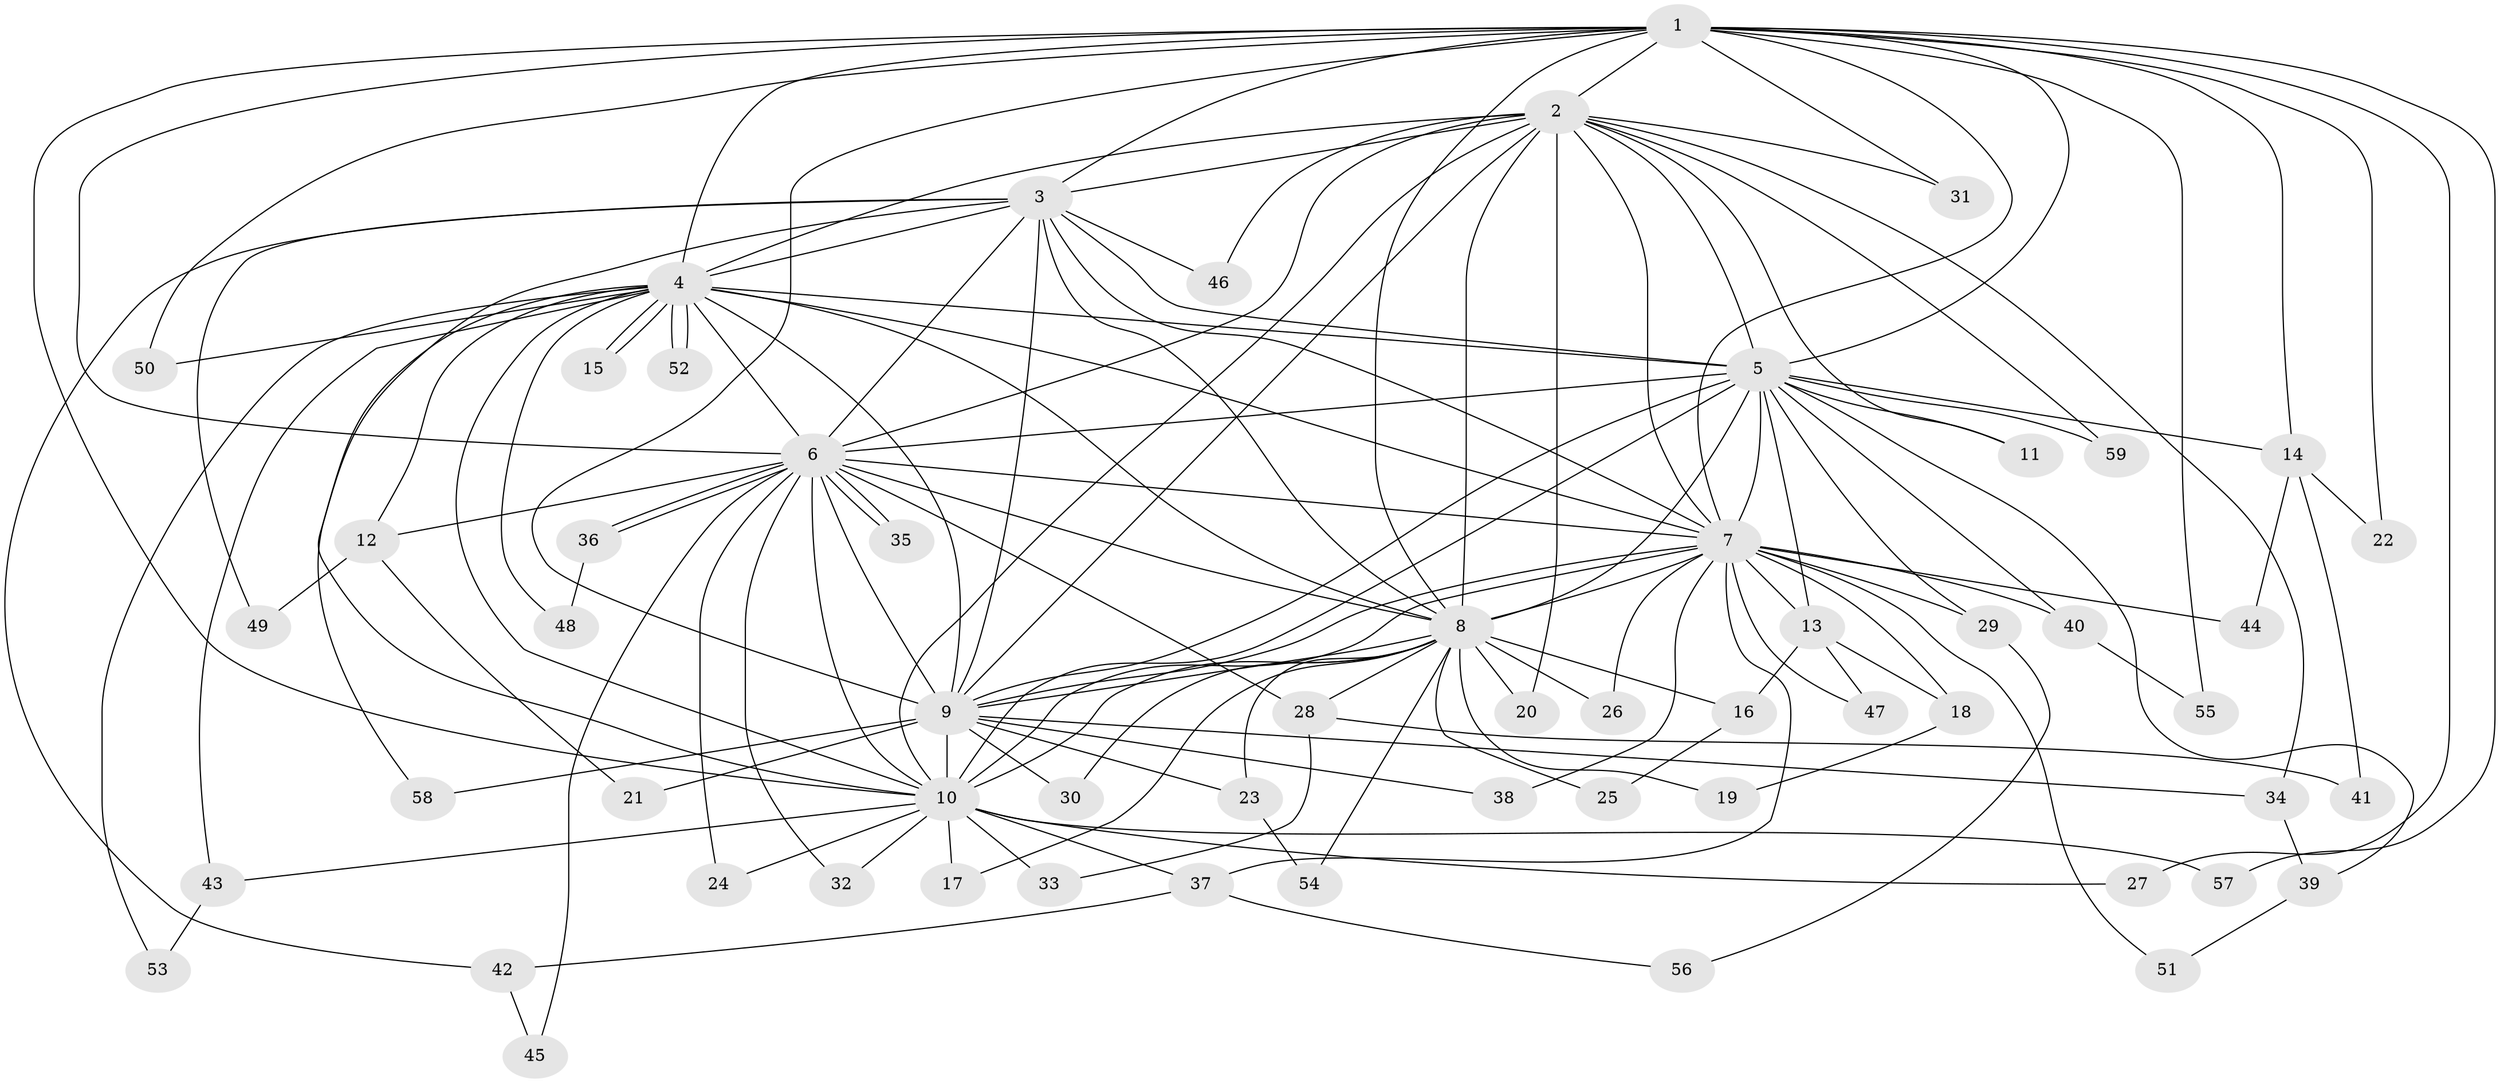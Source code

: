 // Generated by graph-tools (version 1.1) at 2025/44/03/09/25 04:44:55]
// undirected, 59 vertices, 143 edges
graph export_dot {
graph [start="1"]
  node [color=gray90,style=filled];
  1;
  2;
  3;
  4;
  5;
  6;
  7;
  8;
  9;
  10;
  11;
  12;
  13;
  14;
  15;
  16;
  17;
  18;
  19;
  20;
  21;
  22;
  23;
  24;
  25;
  26;
  27;
  28;
  29;
  30;
  31;
  32;
  33;
  34;
  35;
  36;
  37;
  38;
  39;
  40;
  41;
  42;
  43;
  44;
  45;
  46;
  47;
  48;
  49;
  50;
  51;
  52;
  53;
  54;
  55;
  56;
  57;
  58;
  59;
  1 -- 2;
  1 -- 3;
  1 -- 4;
  1 -- 5;
  1 -- 6;
  1 -- 7;
  1 -- 8;
  1 -- 9;
  1 -- 10;
  1 -- 14;
  1 -- 22;
  1 -- 27;
  1 -- 31;
  1 -- 50;
  1 -- 55;
  1 -- 57;
  2 -- 3;
  2 -- 4;
  2 -- 5;
  2 -- 6;
  2 -- 7;
  2 -- 8;
  2 -- 9;
  2 -- 10;
  2 -- 11;
  2 -- 20;
  2 -- 31;
  2 -- 34;
  2 -- 46;
  2 -- 59;
  3 -- 4;
  3 -- 5;
  3 -- 6;
  3 -- 7;
  3 -- 8;
  3 -- 9;
  3 -- 10;
  3 -- 42;
  3 -- 46;
  3 -- 49;
  4 -- 5;
  4 -- 6;
  4 -- 7;
  4 -- 8;
  4 -- 9;
  4 -- 10;
  4 -- 12;
  4 -- 15;
  4 -- 15;
  4 -- 43;
  4 -- 48;
  4 -- 50;
  4 -- 52;
  4 -- 52;
  4 -- 53;
  4 -- 58;
  5 -- 6;
  5 -- 7;
  5 -- 8;
  5 -- 9;
  5 -- 10;
  5 -- 11;
  5 -- 13;
  5 -- 14;
  5 -- 29;
  5 -- 39;
  5 -- 40;
  5 -- 59;
  6 -- 7;
  6 -- 8;
  6 -- 9;
  6 -- 10;
  6 -- 12;
  6 -- 24;
  6 -- 28;
  6 -- 32;
  6 -- 35;
  6 -- 35;
  6 -- 36;
  6 -- 36;
  6 -- 45;
  7 -- 8;
  7 -- 9;
  7 -- 10;
  7 -- 13;
  7 -- 18;
  7 -- 26;
  7 -- 29;
  7 -- 37;
  7 -- 38;
  7 -- 40;
  7 -- 44;
  7 -- 47;
  7 -- 51;
  8 -- 9;
  8 -- 10;
  8 -- 16;
  8 -- 17;
  8 -- 19;
  8 -- 20;
  8 -- 23;
  8 -- 25;
  8 -- 26;
  8 -- 28;
  8 -- 30;
  8 -- 54;
  9 -- 10;
  9 -- 21;
  9 -- 23;
  9 -- 30;
  9 -- 34;
  9 -- 38;
  9 -- 58;
  10 -- 17;
  10 -- 24;
  10 -- 27;
  10 -- 32;
  10 -- 33;
  10 -- 37;
  10 -- 43;
  10 -- 57;
  12 -- 21;
  12 -- 49;
  13 -- 16;
  13 -- 18;
  13 -- 47;
  14 -- 22;
  14 -- 41;
  14 -- 44;
  16 -- 25;
  18 -- 19;
  23 -- 54;
  28 -- 33;
  28 -- 41;
  29 -- 56;
  34 -- 39;
  36 -- 48;
  37 -- 42;
  37 -- 56;
  39 -- 51;
  40 -- 55;
  42 -- 45;
  43 -- 53;
}
